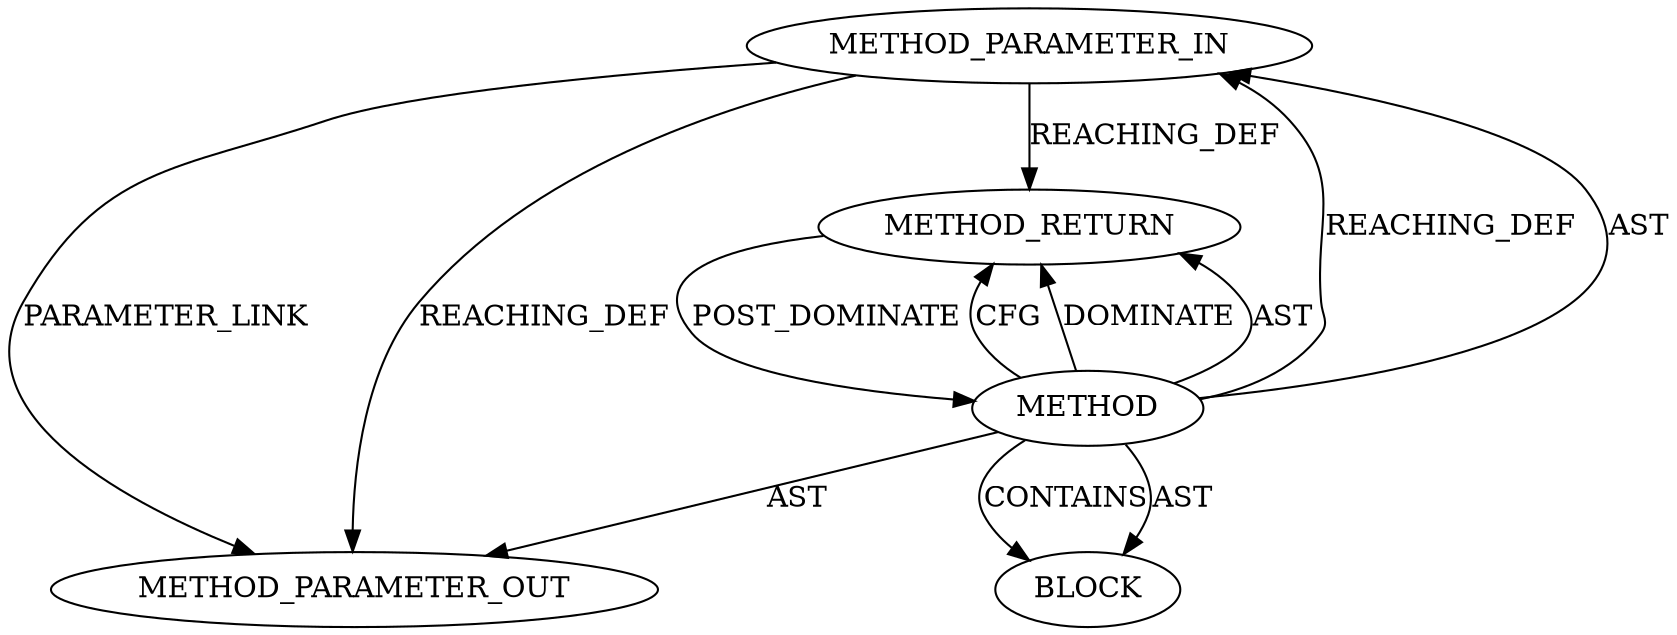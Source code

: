 digraph {
  13365 [label=METHOD_PARAMETER_OUT ORDER=1 CODE="p1" IS_VARIADIC=false TYPE_FULL_NAME="ANY" EVALUATION_STRATEGY="BY_VALUE" INDEX=1 NAME="p1"]
  12273 [label=METHOD_RETURN ORDER=2 CODE="RET" TYPE_FULL_NAME="ANY" EVALUATION_STRATEGY="BY_VALUE"]
  12272 [label=BLOCK ORDER=1 ARGUMENT_INDEX=1 CODE="<empty>" TYPE_FULL_NAME="ANY"]
  12271 [label=METHOD_PARAMETER_IN ORDER=1 CODE="p1" IS_VARIADIC=false TYPE_FULL_NAME="ANY" EVALUATION_STRATEGY="BY_VALUE" INDEX=1 NAME="p1"]
  12270 [label=METHOD AST_PARENT_TYPE="NAMESPACE_BLOCK" AST_PARENT_FULL_NAME="<global>" ORDER=0 CODE="<empty>" FULL_NAME="ceph_decode_32" IS_EXTERNAL=true FILENAME="<empty>" SIGNATURE="" NAME="ceph_decode_32"]
  12270 -> 12271 [label=REACHING_DEF VARIABLE=""]
  12270 -> 12272 [label=CONTAINS ]
  12270 -> 12273 [label=CFG ]
  12270 -> 12272 [label=AST ]
  12270 -> 13365 [label=AST ]
  12271 -> 13365 [label=PARAMETER_LINK ]
  12270 -> 12271 [label=AST ]
  12270 -> 12273 [label=DOMINATE ]
  12270 -> 12273 [label=AST ]
  12271 -> 12273 [label=REACHING_DEF VARIABLE="p1"]
  12273 -> 12270 [label=POST_DOMINATE ]
  12271 -> 13365 [label=REACHING_DEF VARIABLE="p1"]
}
